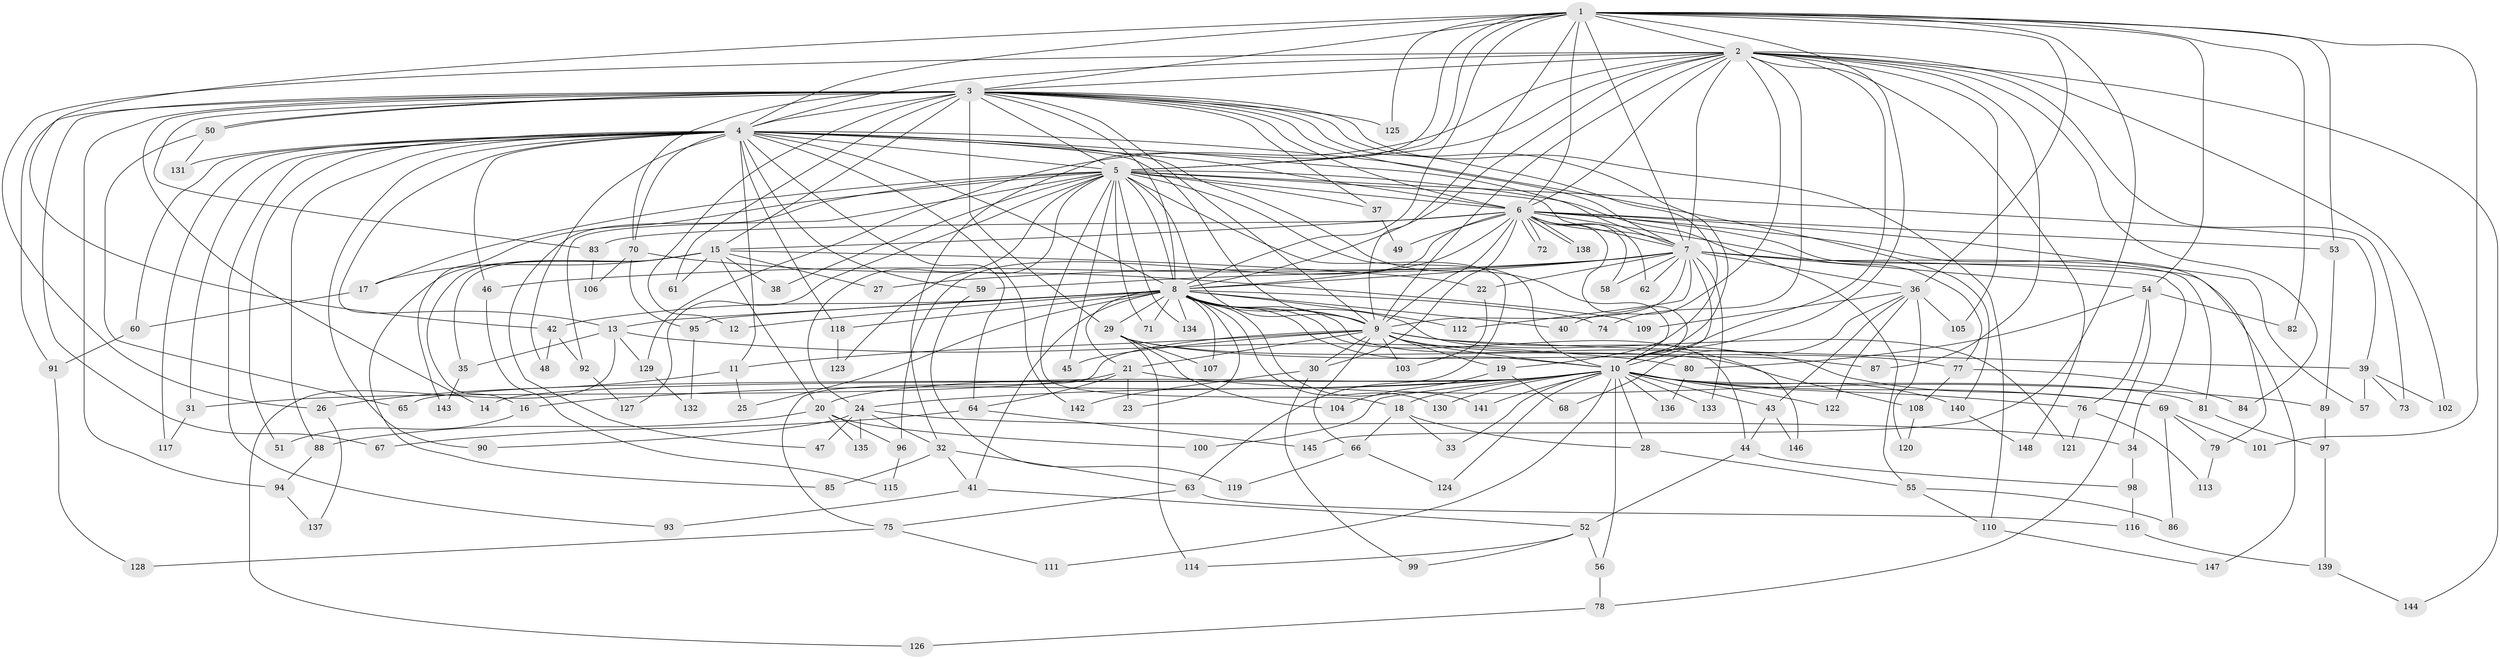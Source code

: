 // Generated by graph-tools (version 1.1) at 2025/11/02/27/25 16:11:02]
// undirected, 148 vertices, 321 edges
graph export_dot {
graph [start="1"]
  node [color=gray90,style=filled];
  1;
  2;
  3;
  4;
  5;
  6;
  7;
  8;
  9;
  10;
  11;
  12;
  13;
  14;
  15;
  16;
  17;
  18;
  19;
  20;
  21;
  22;
  23;
  24;
  25;
  26;
  27;
  28;
  29;
  30;
  31;
  32;
  33;
  34;
  35;
  36;
  37;
  38;
  39;
  40;
  41;
  42;
  43;
  44;
  45;
  46;
  47;
  48;
  49;
  50;
  51;
  52;
  53;
  54;
  55;
  56;
  57;
  58;
  59;
  60;
  61;
  62;
  63;
  64;
  65;
  66;
  67;
  68;
  69;
  70;
  71;
  72;
  73;
  74;
  75;
  76;
  77;
  78;
  79;
  80;
  81;
  82;
  83;
  84;
  85;
  86;
  87;
  88;
  89;
  90;
  91;
  92;
  93;
  94;
  95;
  96;
  97;
  98;
  99;
  100;
  101;
  102;
  103;
  104;
  105;
  106;
  107;
  108;
  109;
  110;
  111;
  112;
  113;
  114;
  115;
  116;
  117;
  118;
  119;
  120;
  121;
  122;
  123;
  124;
  125;
  126;
  127;
  128;
  129;
  130;
  131;
  132;
  133;
  134;
  135;
  136;
  137;
  138;
  139;
  140;
  141;
  142;
  143;
  144;
  145;
  146;
  147;
  148;
  1 -- 2;
  1 -- 3;
  1 -- 4;
  1 -- 5;
  1 -- 6;
  1 -- 7;
  1 -- 8;
  1 -- 9;
  1 -- 10;
  1 -- 32;
  1 -- 36;
  1 -- 42;
  1 -- 53;
  1 -- 54;
  1 -- 82;
  1 -- 101;
  1 -- 125;
  1 -- 145;
  2 -- 3;
  2 -- 4;
  2 -- 5;
  2 -- 6;
  2 -- 7;
  2 -- 8;
  2 -- 9;
  2 -- 10;
  2 -- 26;
  2 -- 40;
  2 -- 73;
  2 -- 74;
  2 -- 84;
  2 -- 87;
  2 -- 102;
  2 -- 105;
  2 -- 129;
  2 -- 144;
  2 -- 148;
  3 -- 4;
  3 -- 5;
  3 -- 6;
  3 -- 7;
  3 -- 8;
  3 -- 9;
  3 -- 10;
  3 -- 12;
  3 -- 14;
  3 -- 15;
  3 -- 19;
  3 -- 29;
  3 -- 37;
  3 -- 50;
  3 -- 50;
  3 -- 61;
  3 -- 67;
  3 -- 70;
  3 -- 83;
  3 -- 91;
  3 -- 94;
  3 -- 110;
  3 -- 125;
  4 -- 5;
  4 -- 6;
  4 -- 7;
  4 -- 8;
  4 -- 9;
  4 -- 10;
  4 -- 11;
  4 -- 13;
  4 -- 31;
  4 -- 46;
  4 -- 48;
  4 -- 51;
  4 -- 59;
  4 -- 60;
  4 -- 64;
  4 -- 70;
  4 -- 88;
  4 -- 90;
  4 -- 93;
  4 -- 117;
  4 -- 118;
  4 -- 131;
  4 -- 140;
  4 -- 142;
  5 -- 6;
  5 -- 7;
  5 -- 8;
  5 -- 9;
  5 -- 10;
  5 -- 17;
  5 -- 18;
  5 -- 24;
  5 -- 37;
  5 -- 38;
  5 -- 39;
  5 -- 45;
  5 -- 47;
  5 -- 55;
  5 -- 63;
  5 -- 71;
  5 -- 92;
  5 -- 123;
  5 -- 127;
  5 -- 134;
  5 -- 143;
  6 -- 7;
  6 -- 8;
  6 -- 9;
  6 -- 10;
  6 -- 15;
  6 -- 30;
  6 -- 49;
  6 -- 53;
  6 -- 57;
  6 -- 58;
  6 -- 62;
  6 -- 72;
  6 -- 72;
  6 -- 77;
  6 -- 79;
  6 -- 83;
  6 -- 96;
  6 -- 138;
  6 -- 138;
  6 -- 147;
  7 -- 8;
  7 -- 9;
  7 -- 10;
  7 -- 22;
  7 -- 27;
  7 -- 34;
  7 -- 36;
  7 -- 46;
  7 -- 54;
  7 -- 58;
  7 -- 59;
  7 -- 62;
  7 -- 81;
  7 -- 112;
  7 -- 133;
  8 -- 9;
  8 -- 10;
  8 -- 12;
  8 -- 13;
  8 -- 21;
  8 -- 23;
  8 -- 25;
  8 -- 29;
  8 -- 40;
  8 -- 41;
  8 -- 42;
  8 -- 44;
  8 -- 71;
  8 -- 74;
  8 -- 95;
  8 -- 107;
  8 -- 112;
  8 -- 118;
  8 -- 121;
  8 -- 130;
  8 -- 134;
  8 -- 141;
  8 -- 146;
  9 -- 10;
  9 -- 11;
  9 -- 19;
  9 -- 21;
  9 -- 30;
  9 -- 39;
  9 -- 45;
  9 -- 66;
  9 -- 69;
  9 -- 75;
  9 -- 77;
  9 -- 103;
  10 -- 14;
  10 -- 16;
  10 -- 18;
  10 -- 20;
  10 -- 24;
  10 -- 28;
  10 -- 33;
  10 -- 43;
  10 -- 56;
  10 -- 65;
  10 -- 69;
  10 -- 76;
  10 -- 81;
  10 -- 100;
  10 -- 111;
  10 -- 122;
  10 -- 124;
  10 -- 130;
  10 -- 133;
  10 -- 136;
  10 -- 140;
  10 -- 141;
  11 -- 25;
  11 -- 26;
  13 -- 35;
  13 -- 80;
  13 -- 126;
  13 -- 129;
  15 -- 16;
  15 -- 17;
  15 -- 20;
  15 -- 22;
  15 -- 27;
  15 -- 35;
  15 -- 38;
  15 -- 61;
  15 -- 85;
  16 -- 51;
  17 -- 60;
  18 -- 28;
  18 -- 33;
  18 -- 66;
  19 -- 68;
  19 -- 104;
  20 -- 88;
  20 -- 96;
  20 -- 100;
  20 -- 135;
  21 -- 23;
  21 -- 31;
  21 -- 64;
  21 -- 89;
  22 -- 103;
  24 -- 32;
  24 -- 34;
  24 -- 47;
  24 -- 90;
  24 -- 135;
  26 -- 137;
  28 -- 55;
  29 -- 87;
  29 -- 104;
  29 -- 107;
  29 -- 108;
  29 -- 114;
  30 -- 99;
  30 -- 142;
  31 -- 117;
  32 -- 41;
  32 -- 63;
  32 -- 85;
  34 -- 98;
  35 -- 143;
  36 -- 43;
  36 -- 68;
  36 -- 105;
  36 -- 109;
  36 -- 120;
  36 -- 122;
  37 -- 49;
  39 -- 57;
  39 -- 73;
  39 -- 102;
  41 -- 52;
  41 -- 93;
  42 -- 48;
  42 -- 92;
  43 -- 44;
  43 -- 146;
  44 -- 52;
  44 -- 98;
  46 -- 115;
  50 -- 65;
  50 -- 131;
  52 -- 56;
  52 -- 99;
  52 -- 114;
  53 -- 89;
  54 -- 76;
  54 -- 78;
  54 -- 80;
  54 -- 82;
  55 -- 86;
  55 -- 110;
  56 -- 78;
  59 -- 119;
  60 -- 91;
  63 -- 75;
  63 -- 116;
  64 -- 67;
  64 -- 145;
  66 -- 119;
  66 -- 124;
  69 -- 79;
  69 -- 86;
  69 -- 101;
  70 -- 95;
  70 -- 106;
  70 -- 109;
  75 -- 111;
  75 -- 128;
  76 -- 113;
  76 -- 121;
  77 -- 84;
  77 -- 108;
  78 -- 126;
  79 -- 113;
  80 -- 136;
  81 -- 97;
  83 -- 106;
  88 -- 94;
  89 -- 97;
  91 -- 128;
  92 -- 127;
  94 -- 137;
  95 -- 132;
  96 -- 115;
  97 -- 139;
  98 -- 116;
  108 -- 120;
  110 -- 147;
  116 -- 139;
  118 -- 123;
  129 -- 132;
  139 -- 144;
  140 -- 148;
}
